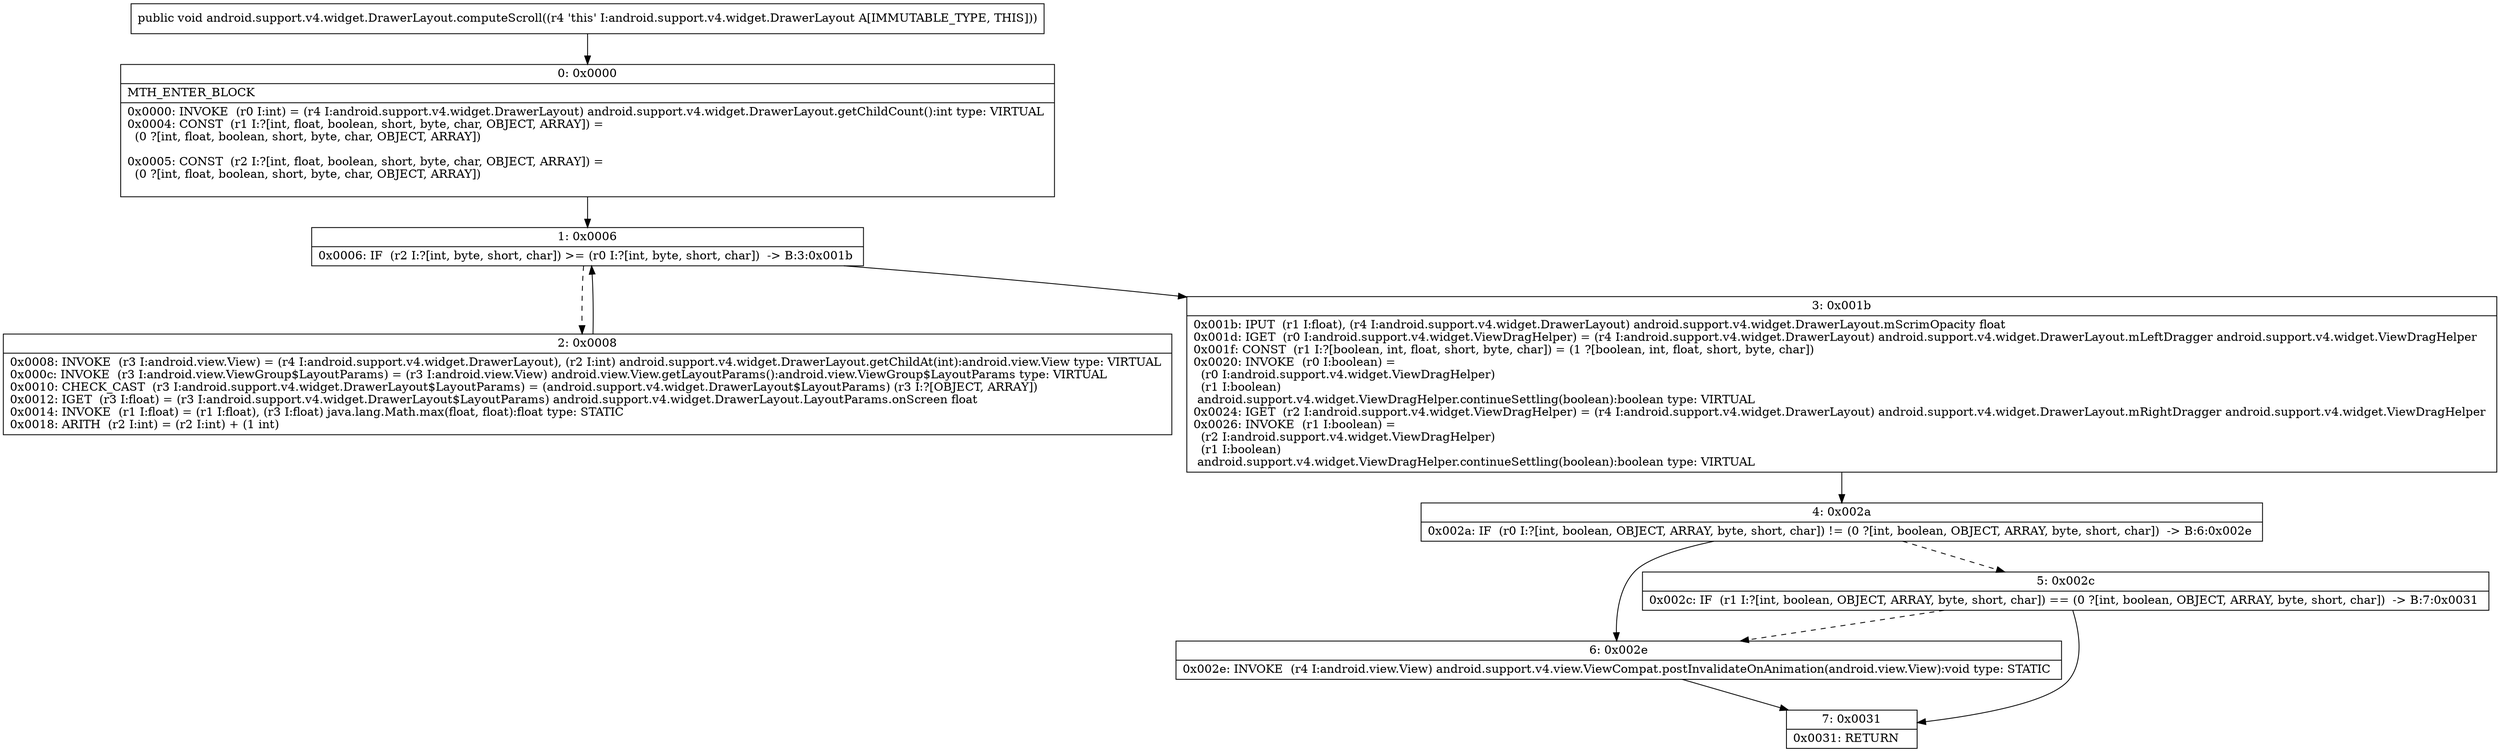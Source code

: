 digraph "CFG forandroid.support.v4.widget.DrawerLayout.computeScroll()V" {
Node_0 [shape=record,label="{0\:\ 0x0000|MTH_ENTER_BLOCK\l|0x0000: INVOKE  (r0 I:int) = (r4 I:android.support.v4.widget.DrawerLayout) android.support.v4.widget.DrawerLayout.getChildCount():int type: VIRTUAL \l0x0004: CONST  (r1 I:?[int, float, boolean, short, byte, char, OBJECT, ARRAY]) = \l  (0 ?[int, float, boolean, short, byte, char, OBJECT, ARRAY])\l \l0x0005: CONST  (r2 I:?[int, float, boolean, short, byte, char, OBJECT, ARRAY]) = \l  (0 ?[int, float, boolean, short, byte, char, OBJECT, ARRAY])\l \l}"];
Node_1 [shape=record,label="{1\:\ 0x0006|0x0006: IF  (r2 I:?[int, byte, short, char]) \>= (r0 I:?[int, byte, short, char])  \-\> B:3:0x001b \l}"];
Node_2 [shape=record,label="{2\:\ 0x0008|0x0008: INVOKE  (r3 I:android.view.View) = (r4 I:android.support.v4.widget.DrawerLayout), (r2 I:int) android.support.v4.widget.DrawerLayout.getChildAt(int):android.view.View type: VIRTUAL \l0x000c: INVOKE  (r3 I:android.view.ViewGroup$LayoutParams) = (r3 I:android.view.View) android.view.View.getLayoutParams():android.view.ViewGroup$LayoutParams type: VIRTUAL \l0x0010: CHECK_CAST  (r3 I:android.support.v4.widget.DrawerLayout$LayoutParams) = (android.support.v4.widget.DrawerLayout$LayoutParams) (r3 I:?[OBJECT, ARRAY]) \l0x0012: IGET  (r3 I:float) = (r3 I:android.support.v4.widget.DrawerLayout$LayoutParams) android.support.v4.widget.DrawerLayout.LayoutParams.onScreen float \l0x0014: INVOKE  (r1 I:float) = (r1 I:float), (r3 I:float) java.lang.Math.max(float, float):float type: STATIC \l0x0018: ARITH  (r2 I:int) = (r2 I:int) + (1 int) \l}"];
Node_3 [shape=record,label="{3\:\ 0x001b|0x001b: IPUT  (r1 I:float), (r4 I:android.support.v4.widget.DrawerLayout) android.support.v4.widget.DrawerLayout.mScrimOpacity float \l0x001d: IGET  (r0 I:android.support.v4.widget.ViewDragHelper) = (r4 I:android.support.v4.widget.DrawerLayout) android.support.v4.widget.DrawerLayout.mLeftDragger android.support.v4.widget.ViewDragHelper \l0x001f: CONST  (r1 I:?[boolean, int, float, short, byte, char]) = (1 ?[boolean, int, float, short, byte, char]) \l0x0020: INVOKE  (r0 I:boolean) = \l  (r0 I:android.support.v4.widget.ViewDragHelper)\l  (r1 I:boolean)\l android.support.v4.widget.ViewDragHelper.continueSettling(boolean):boolean type: VIRTUAL \l0x0024: IGET  (r2 I:android.support.v4.widget.ViewDragHelper) = (r4 I:android.support.v4.widget.DrawerLayout) android.support.v4.widget.DrawerLayout.mRightDragger android.support.v4.widget.ViewDragHelper \l0x0026: INVOKE  (r1 I:boolean) = \l  (r2 I:android.support.v4.widget.ViewDragHelper)\l  (r1 I:boolean)\l android.support.v4.widget.ViewDragHelper.continueSettling(boolean):boolean type: VIRTUAL \l}"];
Node_4 [shape=record,label="{4\:\ 0x002a|0x002a: IF  (r0 I:?[int, boolean, OBJECT, ARRAY, byte, short, char]) != (0 ?[int, boolean, OBJECT, ARRAY, byte, short, char])  \-\> B:6:0x002e \l}"];
Node_5 [shape=record,label="{5\:\ 0x002c|0x002c: IF  (r1 I:?[int, boolean, OBJECT, ARRAY, byte, short, char]) == (0 ?[int, boolean, OBJECT, ARRAY, byte, short, char])  \-\> B:7:0x0031 \l}"];
Node_6 [shape=record,label="{6\:\ 0x002e|0x002e: INVOKE  (r4 I:android.view.View) android.support.v4.view.ViewCompat.postInvalidateOnAnimation(android.view.View):void type: STATIC \l}"];
Node_7 [shape=record,label="{7\:\ 0x0031|0x0031: RETURN   \l}"];
MethodNode[shape=record,label="{public void android.support.v4.widget.DrawerLayout.computeScroll((r4 'this' I:android.support.v4.widget.DrawerLayout A[IMMUTABLE_TYPE, THIS])) }"];
MethodNode -> Node_0;
Node_0 -> Node_1;
Node_1 -> Node_2[style=dashed];
Node_1 -> Node_3;
Node_2 -> Node_1;
Node_3 -> Node_4;
Node_4 -> Node_5[style=dashed];
Node_4 -> Node_6;
Node_5 -> Node_6[style=dashed];
Node_5 -> Node_7;
Node_6 -> Node_7;
}

